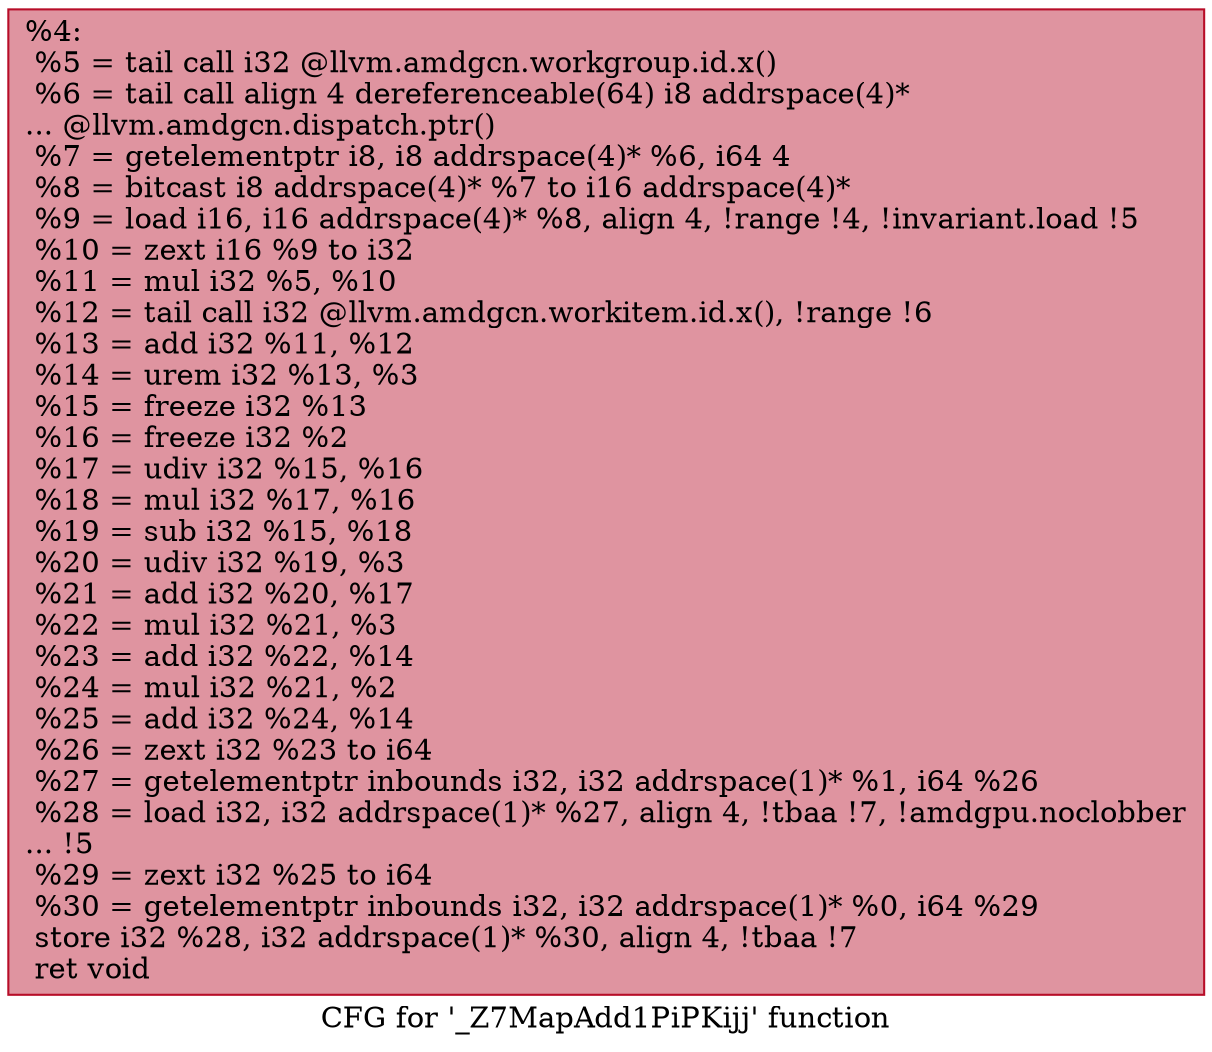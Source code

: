 digraph "CFG for '_Z7MapAdd1PiPKijj' function" {
	label="CFG for '_Z7MapAdd1PiPKijj' function";

	Node0x55f7030 [shape=record,color="#b70d28ff", style=filled, fillcolor="#b70d2870",label="{%4:\l  %5 = tail call i32 @llvm.amdgcn.workgroup.id.x()\l  %6 = tail call align 4 dereferenceable(64) i8 addrspace(4)*\l... @llvm.amdgcn.dispatch.ptr()\l  %7 = getelementptr i8, i8 addrspace(4)* %6, i64 4\l  %8 = bitcast i8 addrspace(4)* %7 to i16 addrspace(4)*\l  %9 = load i16, i16 addrspace(4)* %8, align 4, !range !4, !invariant.load !5\l  %10 = zext i16 %9 to i32\l  %11 = mul i32 %5, %10\l  %12 = tail call i32 @llvm.amdgcn.workitem.id.x(), !range !6\l  %13 = add i32 %11, %12\l  %14 = urem i32 %13, %3\l  %15 = freeze i32 %13\l  %16 = freeze i32 %2\l  %17 = udiv i32 %15, %16\l  %18 = mul i32 %17, %16\l  %19 = sub i32 %15, %18\l  %20 = udiv i32 %19, %3\l  %21 = add i32 %20, %17\l  %22 = mul i32 %21, %3\l  %23 = add i32 %22, %14\l  %24 = mul i32 %21, %2\l  %25 = add i32 %24, %14\l  %26 = zext i32 %23 to i64\l  %27 = getelementptr inbounds i32, i32 addrspace(1)* %1, i64 %26\l  %28 = load i32, i32 addrspace(1)* %27, align 4, !tbaa !7, !amdgpu.noclobber\l... !5\l  %29 = zext i32 %25 to i64\l  %30 = getelementptr inbounds i32, i32 addrspace(1)* %0, i64 %29\l  store i32 %28, i32 addrspace(1)* %30, align 4, !tbaa !7\l  ret void\l}"];
}
